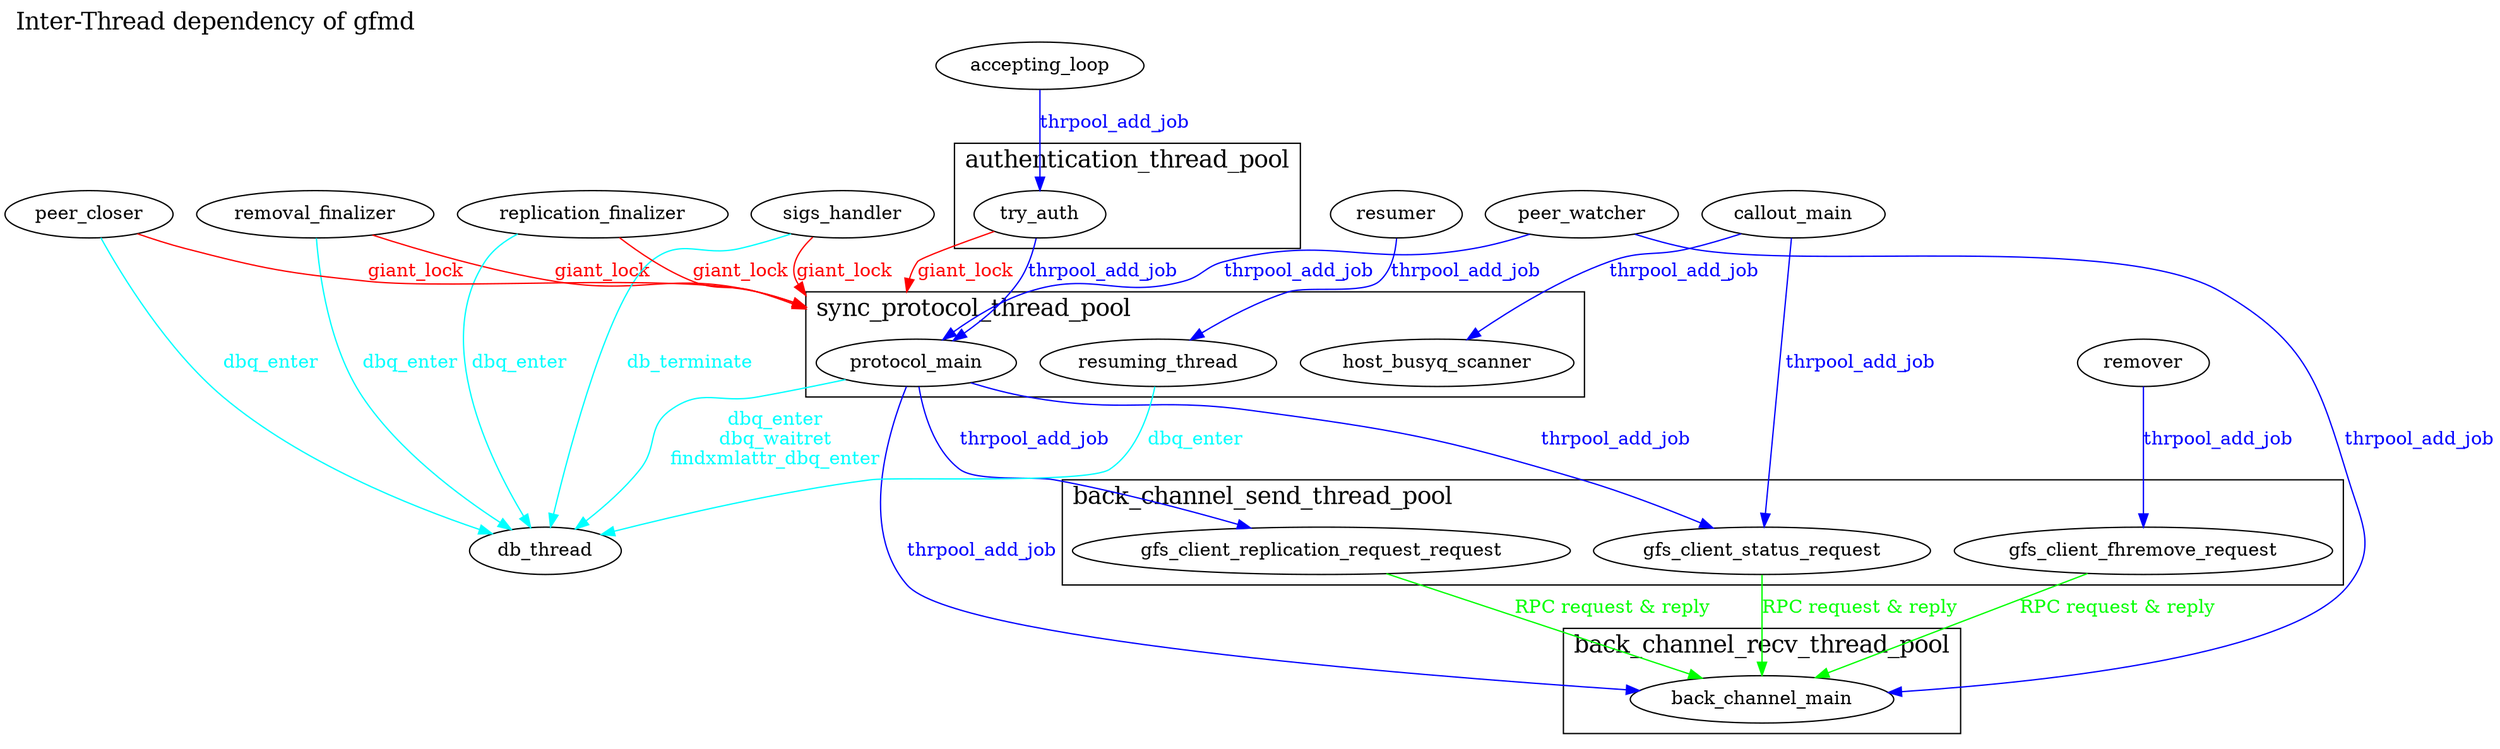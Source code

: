 digraph threads {
  graph [label = "Inter-Thread dependency of gfmd",
	labelloc = t, labeljust = l, fontsize = 18,
	compound = true];

  accepting_loop;
  removal_finalizer;
  sigs_handler;
  callout_main;
  peer_watcher;
  replication_finalizer;
  remover;
  resumer;
  peer_closer;


  db_thread;

  protocol_main -> db_thread
	[label = "dbq_enter\ndbq_waitret\nfindxmlattr_dbq_enter",
	 fontcolor = cyan, color = cyan ];
  resuming_thread -> db_thread
	[label = "dbq_enter", fontcolor = cyan, color = cyan ];
  replication_finalizer -> db_thread
	[label = "dbq_enter", fontcolor = cyan, color = cyan ];
  removal_finalizer -> db_thread
	[label = "dbq_enter", fontcolor = cyan, color = cyan ];
  peer_closer -> db_thread
	[label = "dbq_enter", fontcolor = cyan, color = cyan ];
  sigs_handler -> db_thread
	[label = "db_terminate", fontcolor = cyan, color = cyan ];


  subgraph cluster0 {
    label = "authentication_thread_pool";

    try_auth;
  }

  accepting_loop -> try_auth
	[label = "thrpool_add_job", fontcolor = blue, color = blue];


  subgraph cluster1 {
    label = "sync_protocol_thread_pool";

    host_busyq_scanner;
    protocol_main;
    resuming_thread;
  }

  callout_main -> host_busyq_scanner
	[label = "thrpool_add_job", fontcolor = blue, color = blue];
  try_auth -> protocol_main
	[label = "thrpool_add_job", fontcolor = blue, color = blue];
  peer_watcher -> protocol_main
	[label = "thrpool_add_job", fontcolor = blue, color = blue];
  resumer -> resuming_thread
	[label = "thrpool_add_job", fontcolor = blue, color = blue];

  try_auth -> protocol_main
	[label = "giant_lock", fontcolor = red, color = red,
	lhead=cluster1];
  replication_finalizer -> protocol_main
	[label = "giant_lock", fontcolor = red, color = red,
	lhead=cluster1];
  removal_finalizer -> protocol_main
	[label = "giant_lock", fontcolor = red, color = red,
	lhead=cluster1];
  peer_closer -> protocol_main
	[label = "giant_lock", fontcolor = red, color = red,
	lhead=cluster1];
  sigs_handler -> protocol_main
	[label = "giant_lock", fontcolor = red, color = red,
	lhead=cluster1];


  subgraph cluster2 {
    label = "back_channel_send_thread_pool";

    gfs_client_status_request;
    gfs_client_fhremove_request;
    gfs_client_replication_request_request;
  }

  protocol_main -> gfs_client_replication_request_request
	[label = "thrpool_add_job", fontcolor = blue, color = blue];
  protocol_main -> gfs_client_status_request
	[label = "thrpool_add_job", fontcolor = blue, color = blue];
  callout_main -> gfs_client_status_request
	[label = "thrpool_add_job", fontcolor = blue, color = blue];
  remover -> gfs_client_fhremove_request
	[label = "thrpool_add_job", fontcolor = blue, color = blue];


  subgraph cluster3 {
    label = "back_channel_recv_thread_pool";

    back_channel_main;
  }

  protocol_main -> back_channel_main
	[label = "thrpool_add_job", fontcolor = blue, color = blue];
  peer_watcher -> back_channel_main
	[label = "thrpool_add_job", fontcolor = blue, color = blue];
  gfs_client_status_request -> back_channel_main
	[label = "RPC request & reply", fontcolor = green, color = green];
  gfs_client_fhremove_request -> back_channel_main
	[label = "RPC request & reply", fontcolor = green, color = green];
  gfs_client_replication_request_request -> back_channel_main
	[label = "RPC request & reply", fontcolor = green, color = green];
}
